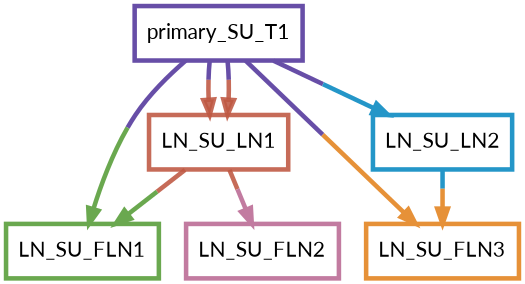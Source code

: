 digraph  {
dpi=600;size=3.5;
LN_SU_FLN1 [color="#6aa84fff", fillcolor=white, fontname=Lato, penwidth="3.0", shape=box];
LN_SU_FLN2 [color="#c27ba0ff", fillcolor=white, fontname=Lato, penwidth="3.0", shape=box];
LN_SU_FLN3 [color="#e69138ff", fillcolor=white, fontname=Lato, penwidth="3.0", shape=box];
LN_SU_LN1 [color="#be5742e1", fillcolor=white, fontname=Lato, penwidth="3.0", shape=box];
LN_SU_LN2 [color="#2496c8ff", fillcolor=white, fontname=Lato, penwidth="3.0", shape=box];
primary_SU_T1 [color="#674ea7ff", fillcolor=white, fontname=Lato, penwidth="3.0", shape=box];
LN_SU_LN1 -> LN_SU_FLN1  [color="#be5742e1;0.5:#6aa84fff", key=0, penwidth=3];
LN_SU_LN1 -> LN_SU_FLN2  [color="#be5742e1;0.5:#c27ba0ff", key=0, penwidth=3];
LN_SU_LN2 -> LN_SU_FLN3  [color="#2496c8ff;0.5:#e69138ff", key=0, penwidth=3];
primary_SU_T1 -> LN_SU_FLN1  [color="#674ea7ff;0.5:#6aa84fff", key=0, penwidth=3];
primary_SU_T1 -> LN_SU_FLN3  [color="#674ea7ff;0.5:#e69138ff", key=0, penwidth=3];
primary_SU_T1 -> LN_SU_LN1  [color="#674ea7ff;0.5:#be5742e1", key=0, penwidth=3];
primary_SU_T1 -> LN_SU_LN1  [color="#674ea7ff;0.5:#be5742e1", key=1, penwidth=3];
primary_SU_T1 -> LN_SU_LN2  [color="#674ea7ff;0.5:#2496c8ff", key=0, penwidth=3];
}

